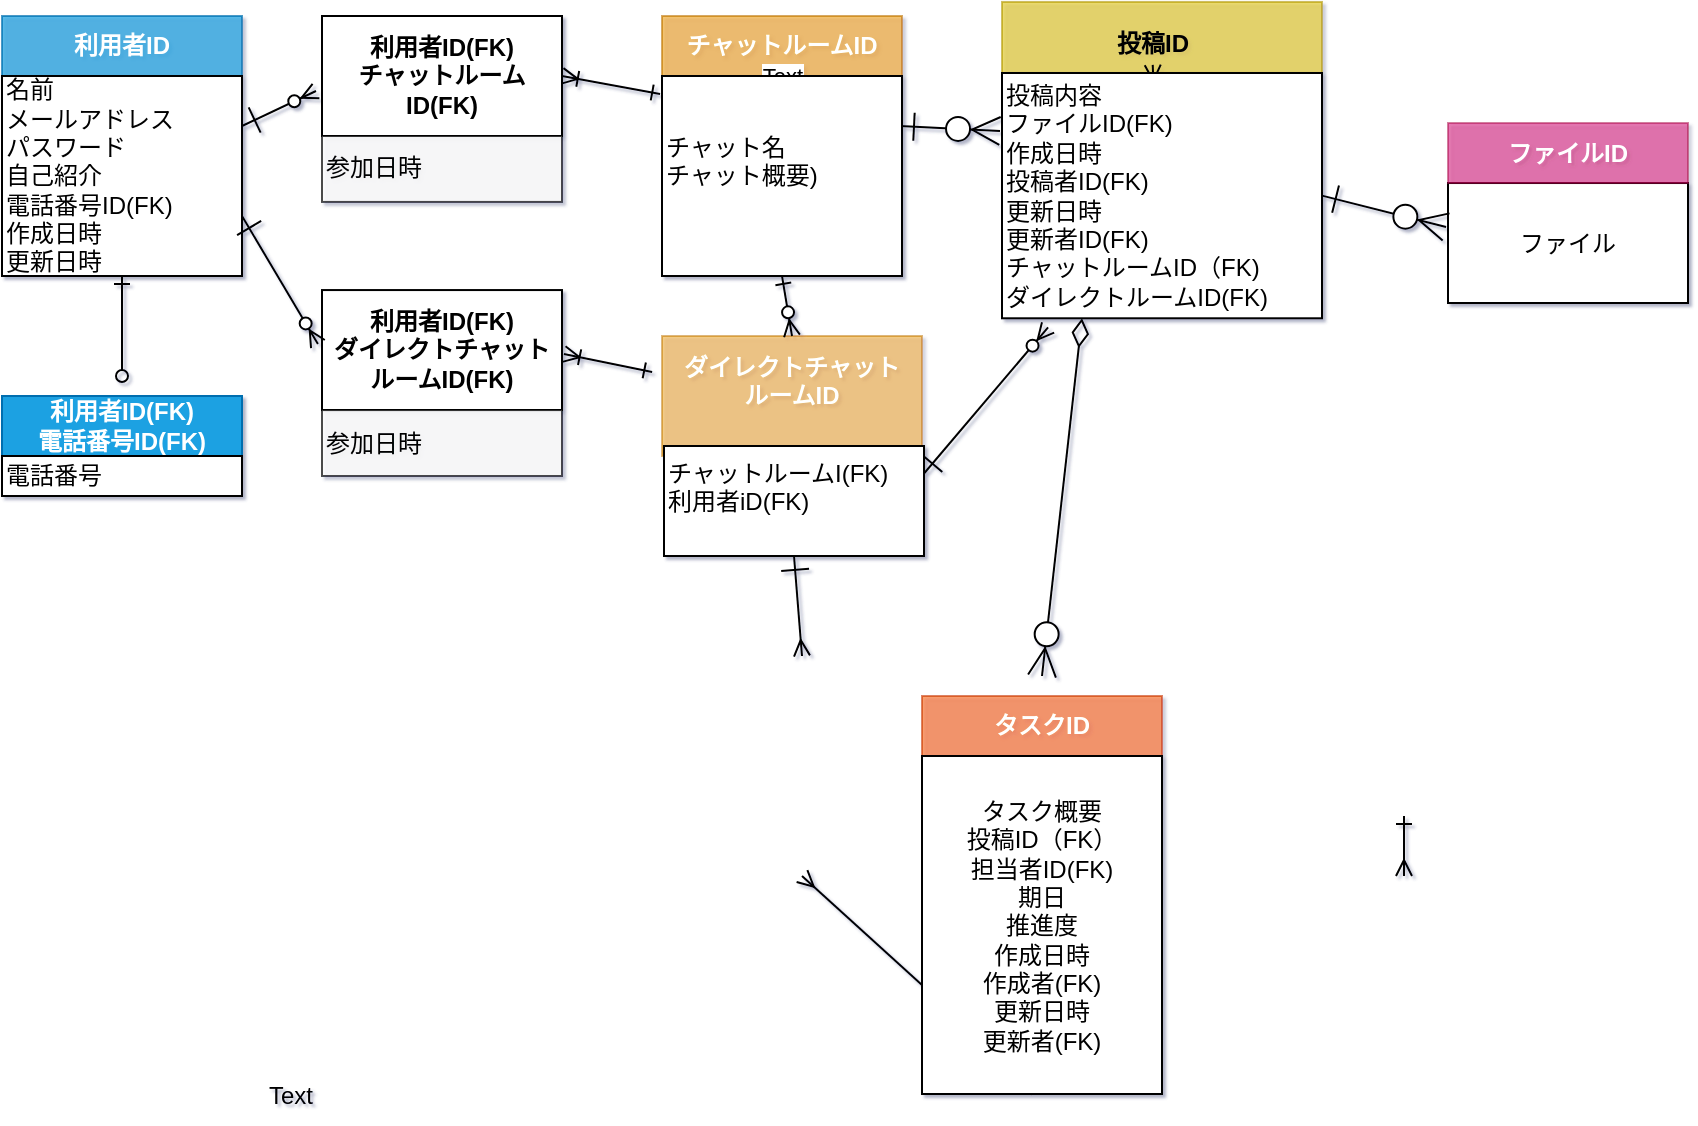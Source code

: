 <mxfile version="13.1.3">
    <diagram id="6hGFLwfOUW9BJ-s0fimq" name="Page-1">
        <mxGraphModel dx="441" dy="735" grid="1" gridSize="10" guides="1" tooltips="1" connect="0" arrows="1" fold="1" page="1" pageScale="1" pageWidth="827" pageHeight="1169" math="0" shadow="1">
            <root>
                <mxCell id="0"/>
                <mxCell id="1" parent="0"/>
                <mxCell id="2" value="&lt;b&gt;利用者ID&lt;/b&gt;" style="rounded=0;whiteSpace=wrap;html=1;fillColor=#1ba1e2;strokeColor=#006EAF;fontColor=#ffffff;opacity=70;" vertex="1" parent="1">
                    <mxGeometry x="40" y="50" width="120" height="30" as="geometry"/>
                </mxCell>
                <mxCell id="6" style="edgeStyle=none;rounded=0;orthogonalLoop=1;jettySize=auto;html=1;endArrow=oval;endFill=0;startArrow=ERone;startFill=0;" edge="1" parent="1" source="3">
                    <mxGeometry relative="1" as="geometry">
                        <mxPoint x="100" y="230" as="targetPoint"/>
                    </mxGeometry>
                </mxCell>
                <mxCell id="7" style="edgeStyle=orthogonalEdgeStyle;rounded=0;orthogonalLoop=1;jettySize=auto;html=1;strokeWidth=1;endArrow=none;endFill=0;startArrow=ERone;startFill=0;strokeColor=none;" edge="1" parent="1" source="3">
                    <mxGeometry relative="1" as="geometry">
                        <mxPoint x="110" y="240" as="targetPoint"/>
                        <Array as="points">
                            <mxPoint x="100" y="210"/>
                            <mxPoint x="90" y="210"/>
                        </Array>
                    </mxGeometry>
                </mxCell>
                <mxCell id="21" style="rounded=0;orthogonalLoop=1;jettySize=auto;html=1;entryX=-0.025;entryY=0.625;entryDx=0;entryDy=0;entryPerimeter=0;startArrow=ERone;startFill=0;endArrow=ERzeroToMany;endFill=1;strokeWidth=1;exitX=1;exitY=0.25;exitDx=0;exitDy=0;startSize=12;" edge="1" parent="1" source="3" target="13">
                    <mxGeometry relative="1" as="geometry">
                        <mxPoint x="170" y="100" as="sourcePoint"/>
                    </mxGeometry>
                </mxCell>
                <mxCell id="3" value="名前&lt;br&gt;メールアドレス&lt;br&gt;パスワード&lt;br&gt;自己紹介&lt;br&gt;電話番号ID(FK)&lt;br&gt;作成日時&lt;br&gt;更新日時" style="rounded=0;whiteSpace=wrap;html=1;align=left;" vertex="1" parent="1">
                    <mxGeometry x="40" y="80" width="120" height="100" as="geometry"/>
                </mxCell>
                <mxCell id="12" style="edgeStyle=orthogonalEdgeStyle;rounded=0;orthogonalLoop=1;jettySize=auto;html=1;exitX=0.5;exitY=0;exitDx=0;exitDy=0;startArrow=ERone;startFill=0;endArrow=oval;endFill=0;strokeColor=#000000;strokeWidth=1;" edge="1" parent="1" source="9">
                    <mxGeometry relative="1" as="geometry">
                        <mxPoint x="100" y="240" as="targetPoint"/>
                    </mxGeometry>
                </mxCell>
                <mxCell id="9" value="&lt;b&gt;利用者ID(FK)&lt;br&gt;電話番号ID(FK)&lt;/b&gt;" style="rounded=0;whiteSpace=wrap;html=1;fillColor=#1ba1e2;strokeColor=#006EAF;fontColor=#ffffff;" vertex="1" parent="1">
                    <mxGeometry x="40" y="240" width="120" height="30" as="geometry"/>
                </mxCell>
                <mxCell id="10" value="電話番号" style="rounded=0;whiteSpace=wrap;html=1;align=left;" vertex="1" parent="1">
                    <mxGeometry x="40" y="270" width="120" height="20" as="geometry"/>
                </mxCell>
                <mxCell id="11" style="edgeStyle=orthogonalEdgeStyle;rounded=0;orthogonalLoop=1;jettySize=auto;html=1;exitX=0.5;exitY=1;exitDx=0;exitDy=0;startArrow=ERone;startFill=0;endArrow=oval;endFill=0;strokeColor=#000000;strokeWidth=1;" edge="1" parent="1" source="9" target="9">
                    <mxGeometry relative="1" as="geometry"/>
                </mxCell>
                <mxCell id="26" style="edgeStyle=none;rounded=0;orthogonalLoop=1;jettySize=auto;html=1;exitX=1;exitY=0.5;exitDx=0;exitDy=0;entryX=-0.008;entryY=0.09;entryDx=0;entryDy=0;entryPerimeter=0;startArrow=ERoneToMany;startFill=0;endArrow=ERone;endFill=0;strokeWidth=1;" edge="1" parent="1" source="13" target="23">
                    <mxGeometry relative="1" as="geometry"/>
                </mxCell>
                <mxCell id="13" value="&lt;b&gt;利用者ID(FK)&lt;br&gt;チャットルームID(FK)&lt;br&gt;&lt;/b&gt;" style="rounded=0;whiteSpace=wrap;html=1;" vertex="1" parent="1">
                    <mxGeometry x="200" y="50" width="120" height="60" as="geometry"/>
                </mxCell>
                <mxCell id="22" value="&lt;b&gt;チャットルームID&lt;/b&gt;" style="rounded=0;whiteSpace=wrap;html=1;fillColor=#f0a30a;strokeColor=#BD7000;fontColor=#ffffff;opacity=60;" vertex="1" parent="1">
                    <mxGeometry x="370" y="50" width="120" height="30" as="geometry"/>
                </mxCell>
                <mxCell id="24" style="edgeStyle=none;shape=link;rounded=0;orthogonalLoop=1;jettySize=auto;html=1;exitX=0.5;exitY=0;exitDx=0;exitDy=0;startArrow=ERone;startFill=0;endArrow=ERzeroToMany;endFill=1;strokeColor=#000000;strokeWidth=1;" edge="1" parent="1" source="23" target="22">
                    <mxGeometry relative="1" as="geometry"/>
                </mxCell>
                <mxCell id="25" value="Text" style="edgeLabel;html=1;align=center;verticalAlign=middle;resizable=0;points=[];" vertex="1" connectable="0" parent="24">
                    <mxGeometry x="0.167" y="5" relative="1" as="geometry">
                        <mxPoint as="offset"/>
                    </mxGeometry>
                </mxCell>
                <mxCell id="29" style="edgeStyle=none;rounded=0;orthogonalLoop=1;jettySize=auto;html=1;exitX=1;exitY=0.25;exitDx=0;exitDy=0;startArrow=ERone;startFill=0;endArrow=ERzeroToMany;endFill=1;strokeWidth=1;endSize=12;startSize=12;" edge="1" parent="1">
                    <mxGeometry relative="1" as="geometry">
                        <mxPoint x="489" y="105" as="sourcePoint"/>
                        <mxPoint x="539" y="107.494" as="targetPoint"/>
                    </mxGeometry>
                </mxCell>
                <mxCell id="23" value="チャット名&lt;br&gt;&lt;div&gt;チャット概要&lt;span&gt;)&lt;/span&gt;&lt;/div&gt;&lt;div&gt;&lt;br&gt;&lt;/div&gt;" style="rounded=0;whiteSpace=wrap;html=1;align=left;" vertex="1" parent="1">
                    <mxGeometry x="370" y="80" width="120" height="100" as="geometry"/>
                </mxCell>
                <mxCell id="27" value="ファイル" style="rounded=0;whiteSpace=wrap;html=1;" vertex="1" parent="1">
                    <mxGeometry x="763" y="133.51" width="120" height="60" as="geometry"/>
                </mxCell>
                <mxCell id="28" value="&lt;b&gt;ファイルID&lt;/b&gt;" style="rounded=0;whiteSpace=wrap;html=1;fillColor=#d80073;strokeColor=#A50040;fontColor=#ffffff;opacity=50;" vertex="1" parent="1">
                    <mxGeometry x="763" y="103.51" width="120" height="30" as="geometry"/>
                </mxCell>
                <mxCell id="32" value="&lt;b&gt;ダイレクトチャット&lt;br&gt;ルームID&lt;br&gt;&lt;br&gt;&lt;/b&gt;" style="rounded=0;whiteSpace=wrap;html=1;fillColor=#f0a30a;strokeColor=#BD7000;fontColor=#ffffff;opacity=50;" vertex="1" parent="1">
                    <mxGeometry x="370" y="210" width="130" height="60" as="geometry"/>
                </mxCell>
                <mxCell id="83" style="edgeStyle=none;rounded=0;jumpSize=12;orthogonalLoop=1;jettySize=auto;html=1;exitX=1;exitY=0.25;exitDx=0;exitDy=0;entryX=0.144;entryY=1.037;entryDx=0;entryDy=0;entryPerimeter=0;startArrow=ERone;startFill=0;startSize=11;endArrow=ERzeroToMany;endFill=1;endSize=6;strokeWidth=1;" edge="1" parent="1" source="33" target="36">
                    <mxGeometry relative="1" as="geometry"/>
                </mxCell>
                <mxCell id="85" style="edgeStyle=none;rounded=0;jumpSize=12;orthogonalLoop=1;jettySize=auto;html=1;exitX=0.5;exitY=1;exitDx=0;exitDy=0;startArrow=ERone;startFill=0;startSize=12;endArrow=ERmany;endFill=0;endSize=6;strokeColor=#000000;strokeWidth=1;" edge="1" parent="1" source="33">
                    <mxGeometry relative="1" as="geometry">
                        <mxPoint x="440" y="370" as="targetPoint"/>
                    </mxGeometry>
                </mxCell>
                <mxCell id="33" value="チャットルームI(FK)&lt;br&gt;&lt;div&gt;&lt;span&gt;利用者iD(FK)&lt;/span&gt;&lt;/div&gt;&lt;div&gt;&lt;br&gt;&lt;/div&gt;" style="rounded=0;whiteSpace=wrap;html=1;align=left;" vertex="1" parent="1">
                    <mxGeometry x="371" y="265" width="130" height="55" as="geometry"/>
                </mxCell>
                <mxCell id="34" value="" style="rounded=0;whiteSpace=wrap;html=1;fillColor=#e3c800;strokeColor=#B09500;fontColor=#ffffff;opacity=60;" vertex="1" parent="1">
                    <mxGeometry x="540" y="42.97" width="160" height="157.03" as="geometry"/>
                </mxCell>
                <mxCell id="35" value="&lt;b&gt;投稿ID&lt;br&gt;&lt;/b&gt;" style="text;html=1;align=center;verticalAlign=middle;resizable=0;points=[];autosize=1;" vertex="1" parent="34">
                    <mxGeometry x="50" y="11.463" width="50" height="20" as="geometry"/>
                </mxCell>
                <mxCell id="37" style="edgeStyle=none;rounded=0;orthogonalLoop=1;jettySize=auto;html=1;exitX=0.5;exitY=1;exitDx=0;exitDy=0;startArrow=ERone;startFill=0;endArrow=ERzeroToMany;endFill=1;strokeColor=#000000;strokeWidth=1;" edge="1" parent="34" source="34" target="35">
                    <mxGeometry relative="1" as="geometry"/>
                </mxCell>
                <mxCell id="36" value="投稿内容&lt;br&gt;ファイルID(FK)&lt;br&gt;作成日時&lt;br&gt;投稿者ID(FK)&lt;br&gt;更新日時&lt;br&gt;更新者ID(FK)&lt;br&gt;チャットルームID（FK)&lt;br&gt;ダイレクトルームID(FK)" style="rounded=0;whiteSpace=wrap;html=1;align=left;" vertex="1" parent="34">
                    <mxGeometry y="35.525" width="160" height="122.651" as="geometry"/>
                </mxCell>
                <mxCell id="38" style="rounded=0;orthogonalLoop=1;jettySize=auto;html=1;exitX=1;exitY=0.5;exitDx=0;exitDy=0;entryX=-0.008;entryY=0.366;entryDx=0;entryDy=0;entryPerimeter=0;startArrow=ERone;startFill=0;endArrow=ERzeroToMany;endFill=1;strokeWidth=1;endSize=12;startSize=12;" edge="1" parent="1" source="36" target="27">
                    <mxGeometry relative="1" as="geometry"/>
                </mxCell>
                <mxCell id="50" style="edgeStyle=none;rounded=0;orthogonalLoop=1;jettySize=auto;html=1;exitX=0.5;exitY=1;exitDx=0;exitDy=0;startArrow=ERone;startFill=0;endArrow=ERmany;endFill=0;strokeColor=#000000;strokeWidth=1;" edge="1" parent="1">
                    <mxGeometry relative="1" as="geometry">
                        <mxPoint x="590" y="460" as="targetPoint"/>
                        <mxPoint x="590" y="492" as="sourcePoint"/>
                    </mxGeometry>
                </mxCell>
                <mxCell id="51" value="&lt;span style=&quot;color: rgba(0 , 0 , 0 , 0) ; font-family: monospace ; font-size: 0px&quot;&gt;%3CmxGraphModel%3E%3Croot%3E%3CmxCell%20id%3D%220%22%2F%3E%3CmxCell%20id%3D%221%22%20parent%3D%220%22%2F%3E%3CmxCell%20id%3D%222%22%20value%3D%22%26lt%3Bb%26gt%3B%E6%8A%95%E7%A8%BF%E8%80%85ID%26lt%3Bbr%26gt%3B%E5%88%A9%E7%94%A8%E8%80%85ID%26lt%3Bbr%26gt%3B%26lt%3B%2Fb%26gt%3B%22%20style%3D%22rounded%3D0%3BwhiteSpace%3Dwrap%3Bhtml%3D1%3B%22%20vertex%3D%221%22%20parent%3D%221%22%3E%3CmxGeometry%20x%3D%22590%22%20y%3D%22210%22%20width%3D%22120%22%20height%3D%2230%22%20as%3D%22geometry%22%2F%3E%3C%2FmxCell%3E%3C%2Froot%3E%3C%2FmxGraphModel%3E&lt;/span&gt;" style="text;html=1;align=center;verticalAlign=middle;resizable=0;points=[];autosize=1;" vertex="1" parent="1">
                    <mxGeometry x="731" y="415" width="20" height="20" as="geometry"/>
                </mxCell>
                <mxCell id="54" value="&lt;span style=&quot;color: rgba(0 , 0 , 0 , 0) ; font-family: monospace ; font-size: 0px&quot;&gt;%3CmxGraphModel%3E%3Croot%3E%3CmxCell%20id%3D%220%22%2F%3E%3CmxCell%20id%3D%221%22%20parent%3D%220%22%2F%3E%3CmxCell%20id%3D%222%22%20value%3D%22%E5%90%8D%E5%89%8D%22%20style%3D%22rounded%3D0%3BwhiteSpace%3Dwrap%3Bhtml%3D1%3Balign%3Dleft%3B%22%20vertex%3D%221%22%20parent%3D%221%22%3E%3CmxGeometry%20x%3D%22590%22%20y%3D%22240%22%20width%3D%22120%22%20height%3D%2230%22%20as%3D%22geometry%22%2F%3E%3C%2FmxCell%3E%3C%2Froot%3E%3C%2FmxGraphModel%3E&lt;/span&gt;&lt;span style=&quot;color: rgba(0 , 0 , 0 , 0) ; font-family: monospace ; font-size: 0px&quot;&gt;%3CmxGraphModel%3E%3Croot%3E%3CmxCell%20id%3D%220%22%2F%3E%3CmxCell%20id%3D%221%22%20parent%3D%220%22%2F%3E%3CmxCell%20id%3D%222%22%20value%3D%22%E5%90%8D%E5%89%8D%22%20style%3D%22rounded%3D0%3BwhiteSpace%3Dwrap%3Bhtml%3D1%3Balign%3Dleft%3B%22%20vertex%3D%221%22%20parent%3D%221%22%3E%3CmxGeometry%20x%3D%22590%22%20y%3D%22240%22%20width%3D%22120%22%20height%3D%2230%22%20as%3D%22geometry%22%2F%3E%3C%2FmxCell%3E%3C%2Froot%3E%3C%2FmxGraphModel%3E&lt;/span&gt;" style="text;html=1;align=center;verticalAlign=middle;resizable=0;points=[];autosize=1;" vertex="1" parent="1">
                    <mxGeometry x="743" y="504" width="20" height="20" as="geometry"/>
                </mxCell>
                <mxCell id="61" style="edgeStyle=none;rounded=0;orthogonalLoop=1;jettySize=auto;html=1;exitX=0.5;exitY=1;exitDx=0;exitDy=0;entryX=0.5;entryY=1;entryDx=0;entryDy=0;startArrow=ERone;startFill=0;endArrow=ERmany;endFill=0;strokeColor=#000000;strokeWidth=1;" edge="1" parent="1">
                    <mxGeometry relative="1" as="geometry">
                        <mxPoint x="741" y="450" as="sourcePoint"/>
                        <mxPoint x="741" y="480" as="targetPoint"/>
                    </mxGeometry>
                </mxCell>
                <mxCell id="64" value="タスクID" style="rounded=0;whiteSpace=wrap;html=1;fontStyle=1;fillColor=#fa6800;strokeColor=#C73500;fontColor=#ffffff;opacity=60;" vertex="1" parent="1">
                    <mxGeometry x="500" y="390" width="120" height="30" as="geometry"/>
                </mxCell>
                <mxCell id="67" style="edgeStyle=none;rounded=0;orthogonalLoop=1;jettySize=auto;html=1;exitX=0.5;exitY=1;exitDx=0;exitDy=0;startArrow=ERone;startFill=0;endArrow=ERmany;endFill=0;strokeColor=#000000;strokeWidth=1;" edge="1" parent="1" source="66">
                    <mxGeometry relative="1" as="geometry">
                        <mxPoint x="440" y="480" as="targetPoint"/>
                    </mxGeometry>
                </mxCell>
                <mxCell id="66" value="タスク概要&lt;br&gt;投稿ID（FK）&lt;br&gt;担当者ID(FK)&lt;br&gt;期日&lt;br&gt;推進度&lt;br&gt;作成日時&lt;br&gt;作成者(FK)&lt;br&gt;更新日時&lt;br&gt;更新者(FK)" style="rounded=0;whiteSpace=wrap;html=1;" vertex="1" parent="1">
                    <mxGeometry x="500" y="420" width="120" height="169" as="geometry"/>
                </mxCell>
                <mxCell id="69" style="edgeStyle=none;rounded=0;orthogonalLoop=1;jettySize=auto;html=1;exitX=0.25;exitY=1;exitDx=0;exitDy=0;startArrow=diamondThin;startFill=0;endArrow=ERzeroToMany;endFill=1;strokeWidth=1;endSize=12;startSize=12;" edge="1" parent="1" source="36">
                    <mxGeometry relative="1" as="geometry">
                        <mxPoint x="560" y="380" as="targetPoint"/>
                        <Array as="points">
                            <mxPoint x="560" y="380"/>
                        </Array>
                    </mxGeometry>
                </mxCell>
                <mxCell id="81" style="edgeStyle=none;rounded=0;jumpSize=12;orthogonalLoop=1;jettySize=auto;html=1;entryX=0.5;entryY=0;entryDx=0;entryDy=0;startArrow=ERone;startFill=0;startSize=6;endArrow=ERzeroToMany;endFill=1;endSize=6;strokeWidth=1;exitX=0.5;exitY=1;exitDx=0;exitDy=0;" edge="1" parent="1" source="23" target="32">
                    <mxGeometry relative="1" as="geometry">
                        <mxPoint x="440" y="190" as="sourcePoint"/>
                    </mxGeometry>
                </mxCell>
                <mxCell id="84" value="&lt;b&gt;利用者ID(FK)&lt;br&gt;ダイレクトチャットルームID(FK)&lt;br&gt;&lt;/b&gt;" style="rounded=0;whiteSpace=wrap;html=1;" vertex="1" parent="1">
                    <mxGeometry x="200" y="187.03" width="120" height="60" as="geometry"/>
                </mxCell>
                <mxCell id="86" style="rounded=0;orthogonalLoop=1;jettySize=auto;html=1;entryX=-0.017;entryY=0.45;entryDx=0;entryDy=0;entryPerimeter=0;startArrow=ERone;startFill=0;endArrow=ERzeroToMany;endFill=1;strokeWidth=1;startSize=12;" edge="1" parent="1" target="84">
                    <mxGeometry relative="1" as="geometry">
                        <mxPoint x="160" y="150" as="sourcePoint"/>
                        <mxPoint x="207" y="97.5" as="targetPoint"/>
                        <Array as="points">
                            <mxPoint x="160" y="150"/>
                        </Array>
                    </mxGeometry>
                </mxCell>
                <mxCell id="87" style="edgeStyle=none;rounded=0;orthogonalLoop=1;jettySize=auto;html=1;exitX=1.008;exitY=0.533;exitDx=0;exitDy=0;startArrow=ERoneToMany;startFill=0;endArrow=ERone;endFill=0;strokeWidth=1;entryX=-0.038;entryY=0.3;entryDx=0;entryDy=0;entryPerimeter=0;exitPerimeter=0;" edge="1" parent="1" source="84" target="32">
                    <mxGeometry relative="1" as="geometry">
                        <mxPoint x="330" y="90" as="sourcePoint"/>
                        <mxPoint x="379.04" y="99" as="targetPoint"/>
                    </mxGeometry>
                </mxCell>
                <mxCell id="88" value="参加日時" style="rounded=0;whiteSpace=wrap;html=1;opacity=70;align=left;" vertex="1" parent="1">
                    <mxGeometry x="200" y="247.03" width="120" height="32.97" as="geometry"/>
                </mxCell>
                <mxCell id="89" value="参加日時" style="rounded=0;whiteSpace=wrap;html=1;opacity=70;align=left;" vertex="1" parent="1">
                    <mxGeometry x="200" y="110.0" width="120" height="32.97" as="geometry"/>
                </mxCell>
                <mxCell id="90" value="Text" style="text;html=1;align=center;verticalAlign=middle;resizable=0;points=[];autosize=1;" vertex="1" parent="1">
                    <mxGeometry x="164" y="580" width="40" height="20" as="geometry"/>
                </mxCell>
            </root>
        </mxGraphModel>
    </diagram>
</mxfile>